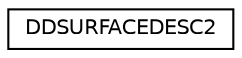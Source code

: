 digraph "Graphical Class Hierarchy"
{
 // LATEX_PDF_SIZE
  edge [fontname="Helvetica",fontsize="10",labelfontname="Helvetica",labelfontsize="10"];
  node [fontname="Helvetica",fontsize="10",shape=record];
  rankdir="LR";
  Node0 [label="DDSURFACEDESC2",height=0.2,width=0.4,color="black", fillcolor="white", style="filled",URL="$struct_d_d_s_u_r_f_a_c_e_d_e_s_c2.html",tooltip=" "];
}

